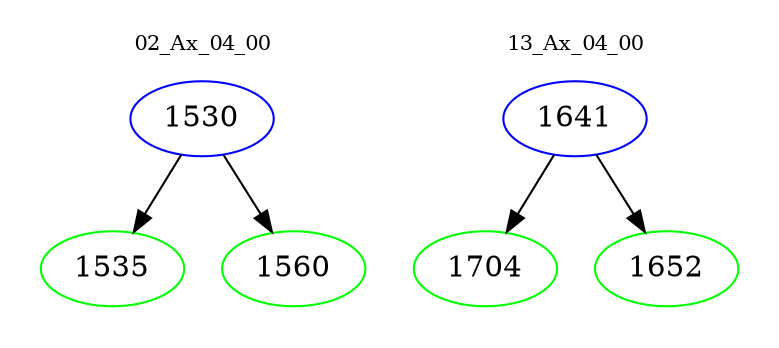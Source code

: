 digraph{
subgraph cluster_0 {
color = white
label = "02_Ax_04_00";
fontsize=10;
T0_1530 [label="1530", color="blue"]
T0_1530 -> T0_1535 [color="black"]
T0_1535 [label="1535", color="green"]
T0_1530 -> T0_1560 [color="black"]
T0_1560 [label="1560", color="green"]
}
subgraph cluster_1 {
color = white
label = "13_Ax_04_00";
fontsize=10;
T1_1641 [label="1641", color="blue"]
T1_1641 -> T1_1704 [color="black"]
T1_1704 [label="1704", color="green"]
T1_1641 -> T1_1652 [color="black"]
T1_1652 [label="1652", color="green"]
}
}
